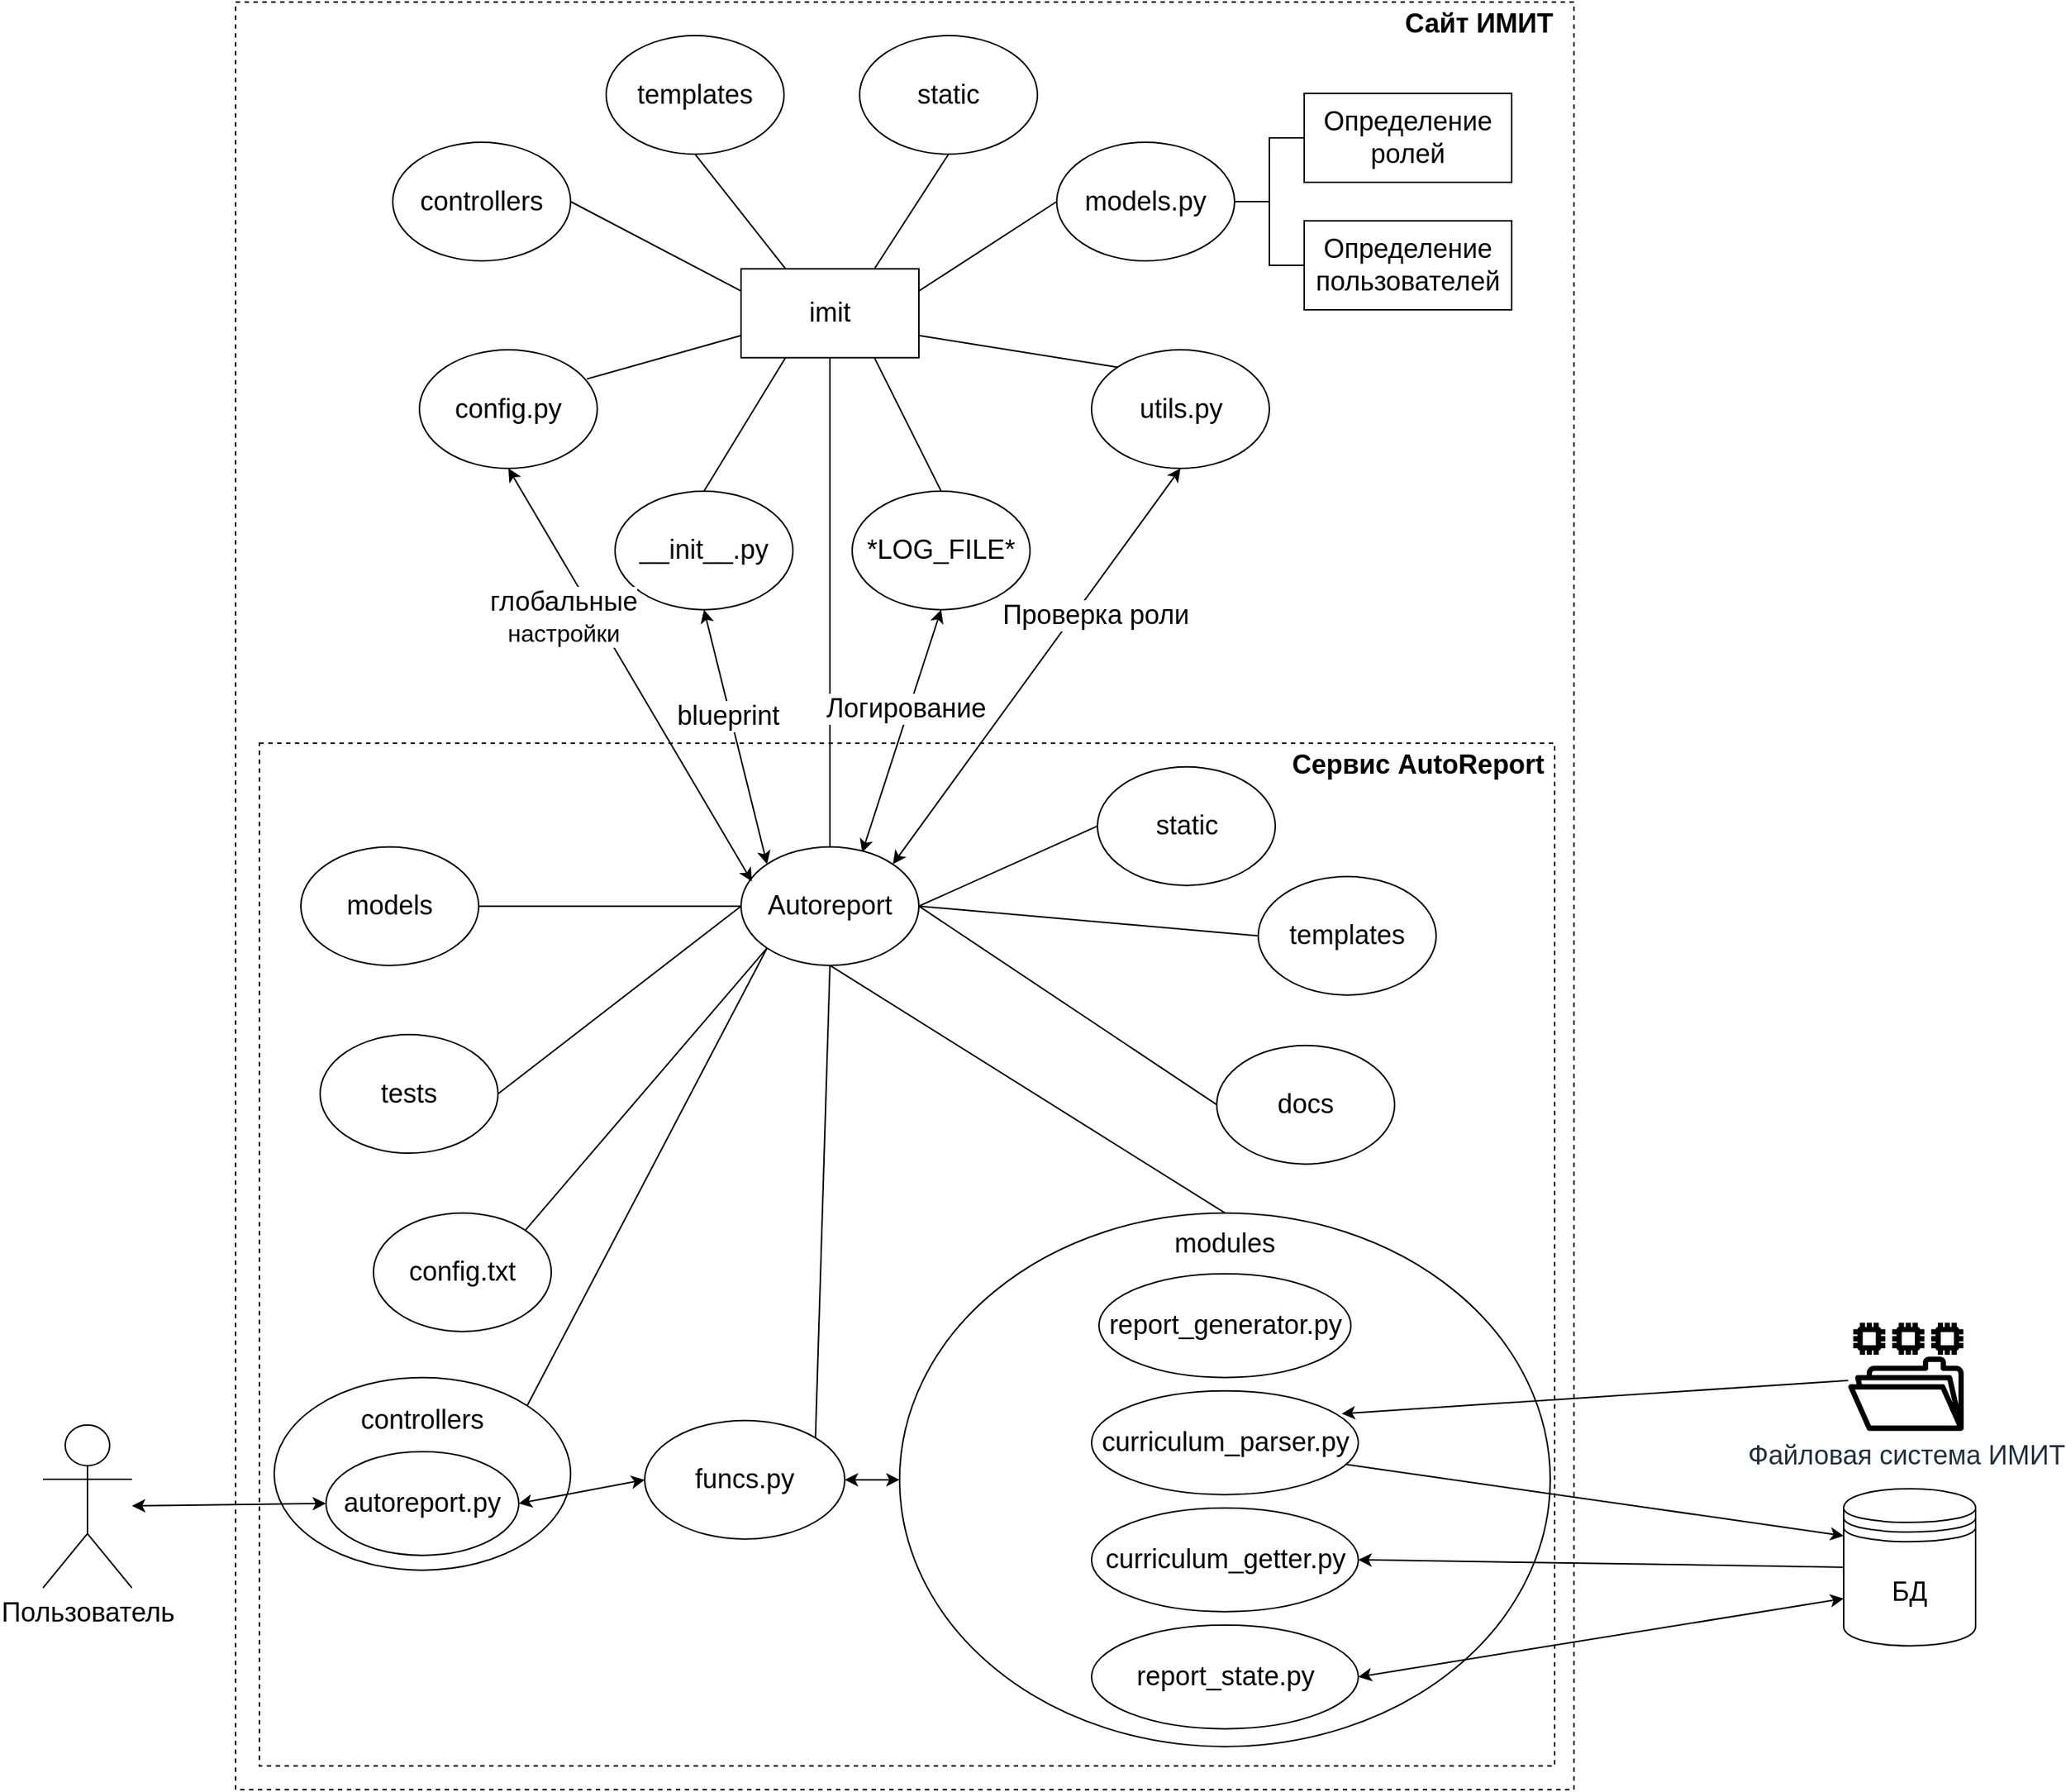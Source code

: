 <mxfile version="21.1.4" type="device">
  <diagram name="Страница 1" id="IZV1Hm3tQNgpVBTpKS9V">
    <mxGraphModel dx="900" dy="-203" grid="0" gridSize="10" guides="1" tooltips="1" connect="1" arrows="1" fold="1" page="1" pageScale="1" pageWidth="850" pageHeight="1100" math="0" shadow="0">
      <root>
        <mxCell id="0" />
        <mxCell id="1" parent="0" />
        <mxCell id="Ub1_vusqEFFK5saVrgV2-466" value="" style="rounded=0;whiteSpace=wrap;html=1;dashed=1;" parent="1" vertex="1">
          <mxGeometry x="1857" y="1470.333" width="903" height="1206" as="geometry" />
        </mxCell>
        <mxCell id="Ub1_vusqEFFK5saVrgV2-467" value="" style="rounded=0;whiteSpace=wrap;html=1;dashed=1;" parent="1" vertex="1">
          <mxGeometry x="1873" y="1970.333" width="874" height="690" as="geometry" />
        </mxCell>
        <mxCell id="Ub1_vusqEFFK5saVrgV2-468" style="rounded=0;orthogonalLoop=1;jettySize=auto;html=1;exitX=0.25;exitY=1;exitDx=0;exitDy=0;entryX=0.5;entryY=0;entryDx=0;entryDy=0;endArrow=none;endFill=0;" parent="1" source="Ub1_vusqEFFK5saVrgV2-471" target="Ub1_vusqEFFK5saVrgV2-477" edge="1">
          <mxGeometry relative="1" as="geometry" />
        </mxCell>
        <mxCell id="Ub1_vusqEFFK5saVrgV2-469" style="rounded=0;orthogonalLoop=1;jettySize=auto;html=1;exitX=0;exitY=0.75;exitDx=0;exitDy=0;entryX=0.942;entryY=0.246;entryDx=0;entryDy=0;entryPerimeter=0;endArrow=none;endFill=0;" parent="1" source="Ub1_vusqEFFK5saVrgV2-471" target="Ub1_vusqEFFK5saVrgV2-476" edge="1">
          <mxGeometry relative="1" as="geometry" />
        </mxCell>
        <mxCell id="Ub1_vusqEFFK5saVrgV2-470" style="rounded=0;orthogonalLoop=1;jettySize=auto;html=1;exitX=0.5;exitY=1;exitDx=0;exitDy=0;entryX=0.5;entryY=0;entryDx=0;entryDy=0;endArrow=none;endFill=0;" parent="1" source="Ub1_vusqEFFK5saVrgV2-471" target="Ub1_vusqEFFK5saVrgV2-488" edge="1">
          <mxGeometry relative="1" as="geometry" />
        </mxCell>
        <mxCell id="Ub1_vusqEFFK5saVrgV2-471" value="&lt;font style=&quot;font-size: 18px;&quot;&gt;imit&lt;/font&gt;" style="rounded=0;whiteSpace=wrap;html=1;" parent="1" vertex="1">
          <mxGeometry x="2198" y="1650.333" width="120" height="60" as="geometry" />
        </mxCell>
        <mxCell id="Ub1_vusqEFFK5saVrgV2-472" value="&lt;font style=&quot;font-size: 18px;&quot;&gt;templates&lt;/font&gt;" style="ellipse;whiteSpace=wrap;html=1;" parent="1" vertex="1">
          <mxGeometry x="2107" y="1493.003" width="120" height="80" as="geometry" />
        </mxCell>
        <mxCell id="Ub1_vusqEFFK5saVrgV2-473" value="&lt;font style=&quot;font-size: 18px;&quot;&gt;controllers&lt;/font&gt;" style="ellipse;whiteSpace=wrap;html=1;" parent="1" vertex="1">
          <mxGeometry x="1963" y="1565.003" width="120" height="80" as="geometry" />
        </mxCell>
        <mxCell id="Ub1_vusqEFFK5saVrgV2-474" value="&lt;font style=&quot;font-size: 18px;&quot;&gt;static&lt;/font&gt;" style="ellipse;whiteSpace=wrap;html=1;" parent="1" vertex="1">
          <mxGeometry x="2278" y="1493.003" width="120" height="80" as="geometry" />
        </mxCell>
        <mxCell id="Ub1_vusqEFFK5saVrgV2-476" value="&lt;font style=&quot;font-size: 18px;&quot;&gt;config.py&lt;/font&gt;" style="ellipse;whiteSpace=wrap;html=1;" parent="1" vertex="1">
          <mxGeometry x="1981" y="1705.003" width="120" height="80" as="geometry" />
        </mxCell>
        <mxCell id="Ub1_vusqEFFK5saVrgV2-477" value="&lt;font style=&quot;font-size: 18px;&quot;&gt;__init__.py&lt;/font&gt;" style="ellipse;whiteSpace=wrap;html=1;" parent="1" vertex="1">
          <mxGeometry x="2113" y="1800.333" width="120" height="80" as="geometry" />
        </mxCell>
        <mxCell id="Ub1_vusqEFFK5saVrgV2-480" style="edgeStyle=orthogonalEdgeStyle;rounded=0;orthogonalLoop=1;jettySize=auto;html=1;exitX=1;exitY=0.5;exitDx=0;exitDy=0;entryX=0;entryY=0.5;entryDx=0;entryDy=0;endArrow=none;endFill=0;" parent="1" source="Ub1_vusqEFFK5saVrgV2-481" target="Ub1_vusqEFFK5saVrgV2-526" edge="1">
          <mxGeometry relative="1" as="geometry" />
        </mxCell>
        <mxCell id="Ub1_vusqEFFK5saVrgV2-481" value="&lt;font style=&quot;font-size: 18px;&quot;&gt;models.py&lt;/font&gt;" style="ellipse;whiteSpace=wrap;html=1;" parent="1" vertex="1">
          <mxGeometry x="2411" y="1565.003" width="120" height="80" as="geometry" />
        </mxCell>
        <mxCell id="Ub1_vusqEFFK5saVrgV2-482" value="&lt;font style=&quot;font-size: 18px;&quot;&gt;utils.py&lt;/font&gt;" style="ellipse;whiteSpace=wrap;html=1;" parent="1" vertex="1">
          <mxGeometry x="2434.5" y="1705.003" width="120" height="80" as="geometry" />
        </mxCell>
        <mxCell id="Ub1_vusqEFFK5saVrgV2-483" value="&lt;font style=&quot;font-size: 18px;&quot;&gt;*&lt;/font&gt;&lt;font style=&quot;font-size: 18px;&quot;&gt;LOG_FILE*&lt;/font&gt;" style="ellipse;whiteSpace=wrap;html=1;" parent="1" vertex="1">
          <mxGeometry x="2273" y="1800.333" width="120" height="80" as="geometry" />
        </mxCell>
        <mxCell id="Ub1_vusqEFFK5saVrgV2-484" style="rounded=0;orthogonalLoop=1;jettySize=auto;html=1;exitX=0.681;exitY=0.048;exitDx=0;exitDy=0;entryX=0.5;entryY=1;entryDx=0;entryDy=0;startArrow=classic;startFill=1;exitPerimeter=0;" parent="1" source="Ub1_vusqEFFK5saVrgV2-488" target="Ub1_vusqEFFK5saVrgV2-483" edge="1">
          <mxGeometry relative="1" as="geometry" />
        </mxCell>
        <mxCell id="Ub1_vusqEFFK5saVrgV2-485" value="&lt;font style=&quot;font-size: 18px;&quot;&gt;Логирование&lt;/font&gt;" style="edgeLabel;html=1;align=center;verticalAlign=middle;resizable=0;points=[];" parent="Ub1_vusqEFFK5saVrgV2-484" vertex="1" connectable="0">
          <mxGeometry x="0.177" y="2" relative="1" as="geometry">
            <mxPoint as="offset" />
          </mxGeometry>
        </mxCell>
        <mxCell id="Ub1_vusqEFFK5saVrgV2-487" style="rounded=0;orthogonalLoop=1;jettySize=auto;html=1;exitX=0;exitY=1;exitDx=0;exitDy=0;entryX=1;entryY=0;entryDx=0;entryDy=0;endArrow=none;endFill=0;" parent="1" source="Ub1_vusqEFFK5saVrgV2-488" target="Ub1_vusqEFFK5saVrgV2-501" edge="1">
          <mxGeometry relative="1" as="geometry" />
        </mxCell>
        <mxCell id="Ub1_vusqEFFK5saVrgV2-488" value="&lt;font style=&quot;font-size: 18px;&quot;&gt;Autoreport&lt;/font&gt;" style="ellipse;whiteSpace=wrap;html=1;" parent="1" vertex="1">
          <mxGeometry x="2198" y="2040.333" width="120" height="80" as="geometry" />
        </mxCell>
        <mxCell id="Ub1_vusqEFFK5saVrgV2-489" style="rounded=0;orthogonalLoop=1;jettySize=auto;html=1;exitX=0;exitY=0.25;exitDx=0;exitDy=0;entryX=1;entryY=0.5;entryDx=0;entryDy=0;endArrow=none;endFill=0;" parent="1" source="Ub1_vusqEFFK5saVrgV2-471" target="Ub1_vusqEFFK5saVrgV2-473" edge="1">
          <mxGeometry relative="1" as="geometry">
            <mxPoint x="2238" y="1720.333" as="sourcePoint" />
            <mxPoint x="2205" y="1822.333" as="targetPoint" />
          </mxGeometry>
        </mxCell>
        <mxCell id="Ub1_vusqEFFK5saVrgV2-490" style="rounded=0;orthogonalLoop=1;jettySize=auto;html=1;exitX=0.25;exitY=0;exitDx=0;exitDy=0;entryX=0.5;entryY=1;entryDx=0;entryDy=0;endArrow=none;endFill=0;" parent="1" source="Ub1_vusqEFFK5saVrgV2-471" target="Ub1_vusqEFFK5saVrgV2-472" edge="1">
          <mxGeometry relative="1" as="geometry">
            <mxPoint x="2208" y="1690.333" as="sourcePoint" />
            <mxPoint x="2113" y="1710.333" as="targetPoint" />
          </mxGeometry>
        </mxCell>
        <mxCell id="Ub1_vusqEFFK5saVrgV2-492" style="rounded=0;orthogonalLoop=1;jettySize=auto;html=1;exitX=0.75;exitY=0;exitDx=0;exitDy=0;entryX=0.5;entryY=1;entryDx=0;entryDy=0;endArrow=none;endFill=0;" parent="1" source="Ub1_vusqEFFK5saVrgV2-471" target="Ub1_vusqEFFK5saVrgV2-474" edge="1">
          <mxGeometry relative="1" as="geometry">
            <mxPoint x="2208" y="1660.333" as="sourcePoint" />
            <mxPoint x="2161" y="1588.333" as="targetPoint" />
          </mxGeometry>
        </mxCell>
        <mxCell id="Ub1_vusqEFFK5saVrgV2-493" style="rounded=0;orthogonalLoop=1;jettySize=auto;html=1;exitX=1;exitY=0.75;exitDx=0;exitDy=0;entryX=0;entryY=0;entryDx=0;entryDy=0;endArrow=none;endFill=0;" parent="1" source="Ub1_vusqEFFK5saVrgV2-471" target="Ub1_vusqEFFK5saVrgV2-482" edge="1">
          <mxGeometry relative="1" as="geometry">
            <mxPoint x="2268" y="1660.333" as="sourcePoint" />
            <mxPoint x="2268" y="1590.333" as="targetPoint" />
          </mxGeometry>
        </mxCell>
        <mxCell id="Ub1_vusqEFFK5saVrgV2-495" style="rounded=0;orthogonalLoop=1;jettySize=auto;html=1;exitX=1;exitY=0.25;exitDx=0;exitDy=0;entryX=0;entryY=0.5;entryDx=0;entryDy=0;endArrow=none;endFill=0;" parent="1" source="Ub1_vusqEFFK5saVrgV2-471" target="Ub1_vusqEFFK5saVrgV2-481" edge="1">
          <mxGeometry relative="1" as="geometry">
            <mxPoint x="2328" y="1675.333" as="sourcePoint" />
            <mxPoint x="2403" y="1630.333" as="targetPoint" />
          </mxGeometry>
        </mxCell>
        <mxCell id="Ub1_vusqEFFK5saVrgV2-497" style="rounded=0;orthogonalLoop=1;jettySize=auto;html=1;exitX=0.75;exitY=1;exitDx=0;exitDy=0;entryX=0.5;entryY=0;entryDx=0;entryDy=0;endArrow=none;endFill=0;" parent="1" source="Ub1_vusqEFFK5saVrgV2-471" target="Ub1_vusqEFFK5saVrgV2-483" edge="1">
          <mxGeometry relative="1" as="geometry">
            <mxPoint x="2328" y="1705.333" as="sourcePoint" />
            <mxPoint x="2421" y="1762.333" as="targetPoint" />
          </mxGeometry>
        </mxCell>
        <mxCell id="Ub1_vusqEFFK5saVrgV2-498" style="rounded=0;orthogonalLoop=1;jettySize=auto;html=1;exitX=0;exitY=0;exitDx=0;exitDy=0;entryX=0.5;entryY=1;entryDx=0;entryDy=0;startArrow=classic;startFill=1;" parent="1" source="Ub1_vusqEFFK5saVrgV2-488" target="Ub1_vusqEFFK5saVrgV2-477" edge="1">
          <mxGeometry relative="1" as="geometry">
            <mxPoint x="2310" y="2022.333" as="sourcePoint" />
            <mxPoint x="2383" y="1890.333" as="targetPoint" />
          </mxGeometry>
        </mxCell>
        <mxCell id="Ub1_vusqEFFK5saVrgV2-499" value="&lt;font style=&quot;font-size: 18px;&quot;&gt;blueprint&lt;/font&gt;" style="edgeLabel;html=1;align=center;verticalAlign=middle;resizable=0;points=[];" parent="Ub1_vusqEFFK5saVrgV2-498" vertex="1" connectable="0">
          <mxGeometry x="0.177" y="2" relative="1" as="geometry">
            <mxPoint as="offset" />
          </mxGeometry>
        </mxCell>
        <mxCell id="Ub1_vusqEFFK5saVrgV2-500" value="&lt;font style=&quot;font-size: 18px;&quot;&gt;templates&lt;/font&gt;" style="ellipse;whiteSpace=wrap;html=1;" parent="1" vertex="1">
          <mxGeometry x="2547" y="2060.333" width="120" height="80" as="geometry" />
        </mxCell>
        <mxCell id="Ub1_vusqEFFK5saVrgV2-501" value="&lt;div&gt;&lt;font style=&quot;font-size: 18px;&quot;&gt;controllers&lt;br&gt;&lt;/font&gt;&lt;/div&gt;&lt;div&gt;&lt;font style=&quot;font-size: 18px;&quot;&gt;&lt;br&gt;&lt;/font&gt;&lt;/div&gt;&lt;div&gt;&lt;font style=&quot;font-size: 18px;&quot;&gt;&lt;br&gt;&lt;/font&gt;&lt;/div&gt;&lt;div&gt;&lt;br&gt;&lt;/div&gt;&lt;div&gt;&lt;br&gt;&lt;/div&gt;" style="ellipse;whiteSpace=wrap;html=1;" parent="1" vertex="1">
          <mxGeometry x="1883" y="2398.333" width="200" height="130" as="geometry" />
        </mxCell>
        <mxCell id="Ub1_vusqEFFK5saVrgV2-502" value="&lt;font style=&quot;font-size: 18px;&quot;&gt;static&lt;/font&gt;" style="ellipse;whiteSpace=wrap;html=1;" parent="1" vertex="1">
          <mxGeometry x="2438.5" y="1986.333" width="120" height="80" as="geometry" />
        </mxCell>
        <mxCell id="Ub1_vusqEFFK5saVrgV2-503" style="rounded=0;orthogonalLoop=1;jettySize=auto;html=1;exitX=1;exitY=0.5;exitDx=0;exitDy=0;entryX=0;entryY=0.5;entryDx=0;entryDy=0;startArrow=classic;startFill=1;" parent="1" source="Ub1_vusqEFFK5saVrgV2-504" target="Ub1_vusqEFFK5saVrgV2-505" edge="1">
          <mxGeometry relative="1" as="geometry" />
        </mxCell>
        <mxCell id="Ub1_vusqEFFK5saVrgV2-504" value="&lt;font style=&quot;font-size: 18px;&quot;&gt;autoreport.py&lt;/font&gt;" style="ellipse;whiteSpace=wrap;html=1;" parent="1" vertex="1">
          <mxGeometry x="1918" y="2448.333" width="130" height="70" as="geometry" />
        </mxCell>
        <mxCell id="Ub1_vusqEFFK5saVrgV2-505" value="&lt;font style=&quot;font-size: 18px;&quot;&gt;funcs.py&lt;/font&gt;" style="ellipse;whiteSpace=wrap;html=1;" parent="1" vertex="1">
          <mxGeometry x="2133" y="2427.333" width="135" height="80" as="geometry" />
        </mxCell>
        <mxCell id="Ub1_vusqEFFK5saVrgV2-506" value="&lt;font style=&quot;font-size: 18px;&quot;&gt;tests&lt;/font&gt;" style="ellipse;whiteSpace=wrap;html=1;" parent="1" vertex="1">
          <mxGeometry x="1914" y="2167.003" width="120" height="80" as="geometry" />
        </mxCell>
        <mxCell id="Ub1_vusqEFFK5saVrgV2-507" value="&lt;font style=&quot;font-size: 18px;&quot;&gt;docs&lt;/font&gt;" style="ellipse;whiteSpace=wrap;html=1;" parent="1" vertex="1">
          <mxGeometry x="2519" y="2174.333" width="120" height="80" as="geometry" />
        </mxCell>
        <mxCell id="Ub1_vusqEFFK5saVrgV2-509" value="&lt;font style=&quot;font-size: 18px;&quot;&gt;config.txt&lt;/font&gt;" style="ellipse;whiteSpace=wrap;html=1;" parent="1" vertex="1">
          <mxGeometry x="1950" y="2287.333" width="120" height="80" as="geometry" />
        </mxCell>
        <mxCell id="Ub1_vusqEFFK5saVrgV2-510" style="rounded=0;orthogonalLoop=1;jettySize=auto;html=1;exitX=0.5;exitY=1;exitDx=0;exitDy=0;entryX=1;entryY=0;entryDx=0;entryDy=0;endArrow=none;endFill=0;" parent="1" source="Ub1_vusqEFFK5saVrgV2-488" target="Ub1_vusqEFFK5saVrgV2-505" edge="1">
          <mxGeometry relative="1" as="geometry">
            <mxPoint x="2208" y="2090.333" as="sourcePoint" />
            <mxPoint x="2123" y="2050.333" as="targetPoint" />
          </mxGeometry>
        </mxCell>
        <mxCell id="Ub1_vusqEFFK5saVrgV2-511" style="rounded=0;orthogonalLoop=1;jettySize=auto;html=1;exitX=0.5;exitY=1;exitDx=0;exitDy=0;endArrow=none;endFill=0;entryX=0.5;entryY=0;entryDx=0;entryDy=0;" parent="1" source="Ub1_vusqEFFK5saVrgV2-488" target="Ub1_vusqEFFK5saVrgV2-531" edge="1">
          <mxGeometry relative="1" as="geometry">
            <mxPoint x="2208" y="2090.333" as="sourcePoint" />
            <mxPoint x="2180.5" y="2350.333" as="targetPoint" />
          </mxGeometry>
        </mxCell>
        <mxCell id="Ub1_vusqEFFK5saVrgV2-512" style="rounded=0;orthogonalLoop=1;jettySize=auto;html=1;exitX=0;exitY=1;exitDx=0;exitDy=0;entryX=1;entryY=0;entryDx=0;entryDy=0;endArrow=none;endFill=0;" parent="1" source="Ub1_vusqEFFK5saVrgV2-488" target="Ub1_vusqEFFK5saVrgV2-509" edge="1">
          <mxGeometry relative="1" as="geometry">
            <mxPoint x="2310" y="2118.333" as="sourcePoint" />
            <mxPoint x="2451" y="2432.333" as="targetPoint" />
          </mxGeometry>
        </mxCell>
        <mxCell id="Ub1_vusqEFFK5saVrgV2-513" style="rounded=0;orthogonalLoop=1;jettySize=auto;html=1;exitX=0;exitY=0.5;exitDx=0;exitDy=0;entryX=1;entryY=0.5;entryDx=0;entryDy=0;endArrow=none;endFill=0;" parent="1" source="Ub1_vusqEFFK5saVrgV2-488" target="Ub1_vusqEFFK5saVrgV2-506" edge="1">
          <mxGeometry relative="1" as="geometry">
            <mxPoint x="2310" y="2118.333" as="sourcePoint" />
            <mxPoint x="2491" y="2342.333" as="targetPoint" />
          </mxGeometry>
        </mxCell>
        <mxCell id="Ub1_vusqEFFK5saVrgV2-514" style="rounded=0;orthogonalLoop=1;jettySize=auto;html=1;exitX=1;exitY=0.5;exitDx=0;exitDy=0;entryX=0;entryY=0.5;entryDx=0;entryDy=0;endArrow=none;endFill=0;" parent="1" source="Ub1_vusqEFFK5saVrgV2-488" target="Ub1_vusqEFFK5saVrgV2-507" edge="1">
          <mxGeometry relative="1" as="geometry">
            <mxPoint x="2310" y="2118.333" as="sourcePoint" />
            <mxPoint x="2513" y="2290.333" as="targetPoint" />
          </mxGeometry>
        </mxCell>
        <mxCell id="Ub1_vusqEFFK5saVrgV2-515" style="rounded=0;orthogonalLoop=1;jettySize=auto;html=1;exitX=1;exitY=0.5;exitDx=0;exitDy=0;entryX=0;entryY=0.5;entryDx=0;entryDy=0;endArrow=none;endFill=0;" parent="1" source="Ub1_vusqEFFK5saVrgV2-488" target="Ub1_vusqEFFK5saVrgV2-502" edge="1">
          <mxGeometry relative="1" as="geometry">
            <mxPoint x="2328" y="2090.333" as="sourcePoint" />
            <mxPoint x="2533" y="2200.333" as="targetPoint" />
          </mxGeometry>
        </mxCell>
        <mxCell id="Ub1_vusqEFFK5saVrgV2-516" style="rounded=0;orthogonalLoop=1;jettySize=auto;html=1;exitX=1;exitY=0.5;exitDx=0;exitDy=0;entryX=0;entryY=0.5;entryDx=0;entryDy=0;endArrow=none;endFill=0;" parent="1" source="Ub1_vusqEFFK5saVrgV2-488" target="Ub1_vusqEFFK5saVrgV2-500" edge="1">
          <mxGeometry relative="1" as="geometry">
            <mxPoint x="2328" y="2090.333" as="sourcePoint" />
            <mxPoint x="2403" y="2040.333" as="targetPoint" />
          </mxGeometry>
        </mxCell>
        <mxCell id="Ub1_vusqEFFK5saVrgV2-517" value="&lt;font style=&quot;font-size: 18px;&quot;&gt;&lt;b&gt;Сервис AutoReport&lt;/b&gt;&lt;/font&gt; " style="text;html=1;strokeColor=none;fillColor=none;align=center;verticalAlign=middle;whiteSpace=wrap;rounded=0;" parent="1" vertex="1">
          <mxGeometry x="2566" y="1970.33" width="178" height="30" as="geometry" />
        </mxCell>
        <mxCell id="Ub1_vusqEFFK5saVrgV2-518" value="&lt;font style=&quot;font-size: 18px;&quot;&gt;&lt;b&gt;Сайт ИМИТ&lt;/b&gt;&lt;/font&gt; " style="text;html=1;strokeColor=none;fillColor=none;align=center;verticalAlign=middle;whiteSpace=wrap;rounded=0;" parent="1" vertex="1">
          <mxGeometry x="2632" y="1470.33" width="128" height="30" as="geometry" />
        </mxCell>
        <mxCell id="Ub1_vusqEFFK5saVrgV2-519" value="&lt;font style=&quot;font-size: 18px;&quot;&gt;Пользователь&lt;/font&gt;" style="shape=umlActor;verticalLabelPosition=bottom;verticalAlign=top;html=1;outlineConnect=0;" parent="1" vertex="1">
          <mxGeometry x="1727" y="2430.333" width="60" height="110" as="geometry" />
        </mxCell>
        <mxCell id="Ub1_vusqEFFK5saVrgV2-520" style="rounded=0;orthogonalLoop=1;jettySize=auto;html=1;entryX=0;entryY=0.5;entryDx=0;entryDy=0;startArrow=classic;startFill=1;" parent="1" source="Ub1_vusqEFFK5saVrgV2-519" target="Ub1_vusqEFFK5saVrgV2-504" edge="1">
          <mxGeometry relative="1" as="geometry">
            <mxPoint x="2013" y="2130.333" as="sourcePoint" />
            <mxPoint x="2048" y="2150.333" as="targetPoint" />
          </mxGeometry>
        </mxCell>
        <mxCell id="Ub1_vusqEFFK5saVrgV2-521" style="rounded=0;orthogonalLoop=1;jettySize=auto;html=1;exitX=1;exitY=0.5;exitDx=0;exitDy=0;entryX=0;entryY=0.5;entryDx=0;entryDy=0;startArrow=classic;startFill=1;" parent="1" source="Ub1_vusqEFFK5saVrgV2-505" target="Ub1_vusqEFFK5saVrgV2-531" edge="1">
          <mxGeometry relative="1" as="geometry">
            <mxPoint x="1995" y="2158.333" as="sourcePoint" />
            <mxPoint x="2003" y="2282.333" as="targetPoint" />
          </mxGeometry>
        </mxCell>
        <mxCell id="Ub1_vusqEFFK5saVrgV2-522" value="&lt;font style=&quot;font-size: 18px;&quot;&gt;models&lt;/font&gt;" style="ellipse;whiteSpace=wrap;html=1;" parent="1" vertex="1">
          <mxGeometry x="1901" y="2040.333" width="120" height="80" as="geometry" />
        </mxCell>
        <mxCell id="Ub1_vusqEFFK5saVrgV2-523" style="rounded=0;orthogonalLoop=1;jettySize=auto;html=1;exitX=0;exitY=0.5;exitDx=0;exitDy=0;entryX=1;entryY=0.5;entryDx=0;entryDy=0;endArrow=none;endFill=0;" parent="1" source="Ub1_vusqEFFK5saVrgV2-488" target="Ub1_vusqEFFK5saVrgV2-522" edge="1">
          <mxGeometry relative="1" as="geometry">
            <mxPoint x="2268" y="2130.333" as="sourcePoint" />
            <mxPoint x="2483" y="2390.333" as="targetPoint" />
          </mxGeometry>
        </mxCell>
        <mxCell id="Ub1_vusqEFFK5saVrgV2-524" style="rounded=0;orthogonalLoop=1;jettySize=auto;html=1;exitX=1;exitY=0;exitDx=0;exitDy=0;entryX=0.5;entryY=1;entryDx=0;entryDy=0;startArrow=classic;startFill=1;" parent="1" source="Ub1_vusqEFFK5saVrgV2-488" target="Ub1_vusqEFFK5saVrgV2-482" edge="1">
          <mxGeometry relative="1" as="geometry">
            <mxPoint x="2290" y="2054.333" as="sourcePoint" />
            <mxPoint x="2343" y="1890.333" as="targetPoint" />
          </mxGeometry>
        </mxCell>
        <mxCell id="Ub1_vusqEFFK5saVrgV2-525" value="&lt;font style=&quot;font-size: 18px;&quot;&gt;Проверка роли&lt;br&gt;&lt;/font&gt;" style="edgeLabel;html=1;align=center;verticalAlign=middle;resizable=0;points=[];" parent="Ub1_vusqEFFK5saVrgV2-524" vertex="1" connectable="0">
          <mxGeometry x="0.177" y="2" relative="1" as="geometry">
            <mxPoint x="24" y="-10" as="offset" />
          </mxGeometry>
        </mxCell>
        <mxCell id="Ub1_vusqEFFK5saVrgV2-526" value="&lt;div&gt;&lt;font style=&quot;font-size: 18px;&quot;&gt;Определение&lt;/font&gt;&lt;/div&gt;&lt;div&gt;&lt;font style=&quot;font-size: 18px;&quot;&gt;ролей&lt;br&gt;&lt;/font&gt;&lt;/div&gt;" style="rounded=0;whiteSpace=wrap;html=1;" parent="1" vertex="1">
          <mxGeometry x="2578" y="1532.003" width="140" height="60" as="geometry" />
        </mxCell>
        <mxCell id="Ub1_vusqEFFK5saVrgV2-527" value="&lt;font style=&quot;font-size: 18px;&quot;&gt;Файловая система ИМИТ&lt;br&gt;&lt;/font&gt;" style="sketch=0;outlineConnect=0;fontColor=#232F3E;gradientColor=none;fillColor=#000000;strokeColor=none;dashed=0;verticalLabelPosition=bottom;verticalAlign=top;align=center;html=1;fontSize=12;fontStyle=0;aspect=fixed;pointerEvents=1;shape=mxgraph.aws4.file_system;" parent="1" vertex="1">
          <mxGeometry x="2945" y="2361.333" width="78" height="73" as="geometry" />
        </mxCell>
        <mxCell id="Ub1_vusqEFFK5saVrgV2-528" value="&lt;font style=&quot;font-size: 18px;&quot;&gt;БД&lt;/font&gt;" style="shape=datastore;whiteSpace=wrap;html=1;" parent="1" vertex="1">
          <mxGeometry x="2942" y="2473.333" width="89" height="106" as="geometry" />
        </mxCell>
        <mxCell id="Ub1_vusqEFFK5saVrgV2-529" style="edgeStyle=orthogonalEdgeStyle;rounded=0;orthogonalLoop=1;jettySize=auto;html=1;exitX=1;exitY=0.5;exitDx=0;exitDy=0;entryX=0;entryY=0.5;entryDx=0;entryDy=0;endArrow=none;endFill=0;" parent="1" source="Ub1_vusqEFFK5saVrgV2-481" target="Ub1_vusqEFFK5saVrgV2-530" edge="1">
          <mxGeometry relative="1" as="geometry">
            <mxPoint x="2533" y="1715.333" as="sourcePoint" />
          </mxGeometry>
        </mxCell>
        <mxCell id="Ub1_vusqEFFK5saVrgV2-530" value="&lt;div&gt;&lt;font style=&quot;font-size: 18px;&quot;&gt;Определение&lt;/font&gt;&lt;/div&gt;&lt;div&gt;&lt;font style=&quot;font-size: 18px;&quot;&gt;пользователей&lt;br&gt;&lt;/font&gt;&lt;/div&gt;" style="rounded=0;whiteSpace=wrap;html=1;" parent="1" vertex="1">
          <mxGeometry x="2578" y="1618.003" width="140" height="60" as="geometry" />
        </mxCell>
        <mxCell id="Ub1_vusqEFFK5saVrgV2-531" value="&lt;div&gt;&lt;font style=&quot;font-size: 18px;&quot;&gt;modules&lt;br&gt;&lt;/font&gt;&lt;/div&gt;&lt;div&gt;&lt;font style=&quot;font-size: 18px;&quot;&gt;&lt;br&gt;&lt;/font&gt;&lt;/div&gt;&lt;div&gt;&lt;font style=&quot;font-size: 18px;&quot;&gt;&lt;br&gt;&lt;/font&gt;&lt;/div&gt;&lt;div&gt;&lt;font style=&quot;font-size: 18px;&quot;&gt;&lt;br&gt;&lt;/font&gt;&lt;/div&gt;&lt;div&gt;&lt;font style=&quot;font-size: 18px;&quot;&gt;&lt;br&gt;&lt;/font&gt;&lt;/div&gt;&lt;div&gt;&lt;font style=&quot;font-size: 18px;&quot;&gt;&lt;br&gt;&lt;/font&gt;&lt;/div&gt;&lt;div&gt;&lt;font style=&quot;font-size: 18px;&quot;&gt;&lt;br&gt;&lt;/font&gt;&lt;/div&gt;&lt;div&gt;&lt;font style=&quot;font-size: 18px;&quot;&gt;&lt;br&gt;&lt;/font&gt;&lt;/div&gt;&lt;div&gt;&lt;font style=&quot;font-size: 18px;&quot;&gt;&lt;br&gt;&lt;/font&gt;&lt;/div&gt;&lt;div&gt;&lt;br&gt;&lt;/div&gt;&lt;div&gt;&lt;br&gt;&lt;/div&gt;&lt;div&gt;&lt;br&gt;&lt;/div&gt;&lt;div&gt;&lt;br&gt;&lt;/div&gt;&lt;div&gt;&lt;br&gt;&lt;/div&gt;&lt;div&gt;&lt;br&gt;&lt;/div&gt;&lt;div&gt;&lt;br&gt;&lt;/div&gt;&lt;div&gt;&lt;br&gt;&lt;/div&gt;&lt;div&gt;&lt;br&gt;&lt;/div&gt;&lt;div&gt;&lt;br&gt;&lt;/div&gt;" style="ellipse;whiteSpace=wrap;html=1;" parent="1" vertex="1">
          <mxGeometry x="2305" y="2287.333" width="439" height="360" as="geometry" />
        </mxCell>
        <mxCell id="Ub1_vusqEFFK5saVrgV2-532" value="&lt;font style=&quot;font-size: 18px;&quot;&gt;curriculum_getter.py&lt;/font&gt;" style="ellipse;whiteSpace=wrap;html=1;" parent="1" vertex="1">
          <mxGeometry x="2434.5" y="2486.333" width="180" height="70" as="geometry" />
        </mxCell>
        <mxCell id="Ub1_vusqEFFK5saVrgV2-533" value="&lt;font style=&quot;font-size: 18px;&quot;&gt;curriculum_parser.py&lt;/font&gt;" style="ellipse;whiteSpace=wrap;html=1;" parent="1" vertex="1">
          <mxGeometry x="2434.5" y="2407.333" width="180" height="70" as="geometry" />
        </mxCell>
        <mxCell id="Ub1_vusqEFFK5saVrgV2-534" value="&lt;font style=&quot;font-size: 18px;&quot;&gt;report_generator.py&lt;/font&gt;" style="ellipse;whiteSpace=wrap;html=1;" parent="1" vertex="1">
          <mxGeometry x="2439.5" y="2328.333" width="170" height="70" as="geometry" />
        </mxCell>
        <mxCell id="Ub1_vusqEFFK5saVrgV2-535" value="&lt;font style=&quot;font-size: 18px;&quot;&gt;report_state.py&lt;/font&gt;" style="ellipse;whiteSpace=wrap;html=1;" parent="1" vertex="1">
          <mxGeometry x="2434.5" y="2565.333" width="180" height="70" as="geometry" />
        </mxCell>
        <mxCell id="Ub1_vusqEFFK5saVrgV2-536" style="rounded=0;orthogonalLoop=1;jettySize=auto;html=1;entryX=0.938;entryY=0.22;entryDx=0;entryDy=0;entryPerimeter=0;" parent="1" source="Ub1_vusqEFFK5saVrgV2-527" target="Ub1_vusqEFFK5saVrgV2-533" edge="1">
          <mxGeometry relative="1" as="geometry">
            <mxPoint x="2654" y="2532.333" as="sourcePoint" />
            <mxPoint x="2950" y="2542.333" as="targetPoint" />
          </mxGeometry>
        </mxCell>
        <mxCell id="Ub1_vusqEFFK5saVrgV2-537" style="rounded=0;orthogonalLoop=1;jettySize=auto;html=1;entryX=1;entryY=0.5;entryDx=0;entryDy=0;exitX=0;exitY=0.5;exitDx=0;exitDy=0;" parent="1" source="Ub1_vusqEFFK5saVrgV2-528" target="Ub1_vusqEFFK5saVrgV2-532" edge="1">
          <mxGeometry relative="1" as="geometry">
            <mxPoint x="2950" y="2542.333" as="sourcePoint" />
            <mxPoint x="2654" y="2532.333" as="targetPoint" />
          </mxGeometry>
        </mxCell>
        <mxCell id="Ub1_vusqEFFK5saVrgV2-538" style="rounded=0;orthogonalLoop=1;jettySize=auto;html=1;entryX=0;entryY=0.3;entryDx=0;entryDy=0;exitX=0.954;exitY=0.71;exitDx=0;exitDy=0;exitPerimeter=0;" parent="1" source="Ub1_vusqEFFK5saVrgV2-533" target="Ub1_vusqEFFK5saVrgV2-528" edge="1">
          <mxGeometry relative="1" as="geometry" />
        </mxCell>
        <mxCell id="Ub1_vusqEFFK5saVrgV2-539" style="rounded=0;orthogonalLoop=1;jettySize=auto;html=1;entryX=1;entryY=0.5;entryDx=0;entryDy=0;exitX=0;exitY=0.7;exitDx=0;exitDy=0;startArrow=classic;startFill=1;" parent="1" source="Ub1_vusqEFFK5saVrgV2-528" target="Ub1_vusqEFFK5saVrgV2-535" edge="1">
          <mxGeometry relative="1" as="geometry">
            <mxPoint x="2955" y="2582.333" as="sourcePoint" />
            <mxPoint x="2627" y="2577.333" as="targetPoint" />
          </mxGeometry>
        </mxCell>
        <mxCell id="Ub1_vusqEFFK5saVrgV2-540" style="rounded=0;orthogonalLoop=1;jettySize=auto;html=1;exitX=0.061;exitY=0.292;exitDx=0;exitDy=0;entryX=0.5;entryY=1;entryDx=0;entryDy=0;endArrow=classic;endFill=1;exitPerimeter=0;startArrow=classic;startFill=1;" parent="1" source="Ub1_vusqEFFK5saVrgV2-488" target="Ub1_vusqEFFK5saVrgV2-476" edge="1">
          <mxGeometry relative="1" as="geometry">
            <mxPoint x="2208" y="2090" as="sourcePoint" />
            <mxPoint x="2031" y="2090" as="targetPoint" />
          </mxGeometry>
        </mxCell>
        <mxCell id="Ub1_vusqEFFK5saVrgV2-541" value="&lt;div&gt;&lt;font style=&quot;font-size: 18px;&quot;&gt;глобальные&lt;/font&gt;&lt;/div&gt;&lt;div&gt;&lt;font size=&quot;3&quot;&gt;настройки&lt;br&gt;&lt;/font&gt;&lt;/div&gt;" style="edgeLabel;html=1;align=center;verticalAlign=middle;resizable=0;points=[];" parent="Ub1_vusqEFFK5saVrgV2-540" vertex="1" connectable="0">
          <mxGeometry x="0.321" y="5" relative="1" as="geometry">
            <mxPoint x="-15" y="2" as="offset" />
          </mxGeometry>
        </mxCell>
      </root>
    </mxGraphModel>
  </diagram>
</mxfile>
